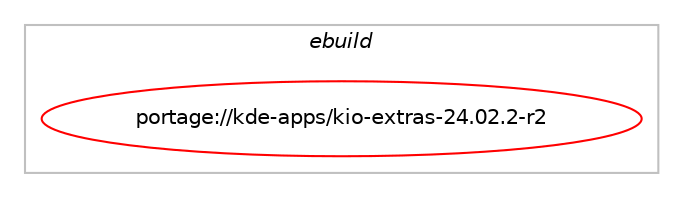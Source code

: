 digraph prolog {

# *************
# Graph options
# *************

newrank=true;
concentrate=true;
compound=true;
graph [rankdir=LR,fontname=Helvetica,fontsize=10,ranksep=1.5];#, ranksep=2.5, nodesep=0.2];
edge  [arrowhead=vee];
node  [fontname=Helvetica,fontsize=10];

# **********
# The ebuild
# **********

subgraph cluster_leftcol {
color=gray;
label=<<i>ebuild</i>>;
id [label="portage://kde-apps/kio-extras-24.02.2-r2", color=red, width=4, href="../kde-apps/kio-extras-24.02.2-r2.svg"];
}

# ****************
# The dependencies
# ****************

subgraph cluster_midcol {
color=gray;
label=<<i>dependencies</i>>;
subgraph cluster_compile {
fillcolor="#eeeeee";
style=filled;
label=<<i>compile</i>>;
# *** BEGIN UNKNOWN DEPENDENCY TYPE (TODO) ***
# id -> equal(use_conditional_group(positive,X,portage://kde-apps/kio-extras-24.02.2-r2,[package_dependency(portage://kde-apps/kio-extras-24.02.2-r2,install,no,x11-libs,libX11,none,[,,],[],[]),package_dependency(portage://kde-apps/kio-extras-24.02.2-r2,install,no,x11-libs,libXcursor,none,[,,],[],[])]))
# *** END UNKNOWN DEPENDENCY TYPE (TODO) ***

# *** BEGIN UNKNOWN DEPENDENCY TYPE (TODO) ***
# id -> equal(use_conditional_group(positive,activities,portage://kde-apps/kio-extras-24.02.2-r2,[package_dependency(portage://kde-apps/kio-extras-24.02.2-r2,install,no,dev-qt,qtsql,greaterequal,[5.15.12,,,5.15.12],[slot(5)],[]),package_dependency(portage://kde-apps/kio-extras-24.02.2-r2,install,no,kde-plasma,plasma-activities,greaterequal,[5.115.0,,,5.115.0],[slot(5)],[]),package_dependency(portage://kde-apps/kio-extras-24.02.2-r2,install,no,kde-plasma,plasma-activities-stats,greaterequal,[5.115.0,,,5.115.0],[slot(5)],[])]))
# *** END UNKNOWN DEPENDENCY TYPE (TODO) ***

# *** BEGIN UNKNOWN DEPENDENCY TYPE (TODO) ***
# id -> equal(use_conditional_group(positive,ios,portage://kde-apps/kio-extras-24.02.2-r2,[package_dependency(portage://kde-apps/kio-extras-24.02.2-r2,install,no,app-pda,libimobiledevice,none,[,,],any_same_slot,[]),package_dependency(portage://kde-apps/kio-extras-24.02.2-r2,install,no,app-pda,libplist,none,[,,],any_same_slot,[])]))
# *** END UNKNOWN DEPENDENCY TYPE (TODO) ***

# *** BEGIN UNKNOWN DEPENDENCY TYPE (TODO) ***
# id -> equal(use_conditional_group(positive,mtp,portage://kde-apps/kio-extras-24.02.2-r2,[package_dependency(portage://kde-apps/kio-extras-24.02.2-r2,install,no,media-libs,libmtp,greaterequal,[1.1.16,,,1.1.16],any_same_slot,[])]))
# *** END UNKNOWN DEPENDENCY TYPE (TODO) ***

# *** BEGIN UNKNOWN DEPENDENCY TYPE (TODO) ***
# id -> equal(use_conditional_group(positive,nfs,portage://kde-apps/kio-extras-24.02.2-r2,[package_dependency(portage://kde-apps/kio-extras-24.02.2-r2,install,no,net-libs,libtirpc,none,[,,],any_same_slot,[])]))
# *** END UNKNOWN DEPENDENCY TYPE (TODO) ***

# *** BEGIN UNKNOWN DEPENDENCY TYPE (TODO) ***
# id -> equal(use_conditional_group(positive,openexr,portage://kde-apps/kio-extras-24.02.2-r2,[package_dependency(portage://kde-apps/kio-extras-24.02.2-r2,install,no,media-libs,openexr,none,[,,],any_same_slot,[])]))
# *** END UNKNOWN DEPENDENCY TYPE (TODO) ***

# *** BEGIN UNKNOWN DEPENDENCY TYPE (TODO) ***
# id -> equal(use_conditional_group(positive,phonon,portage://kde-apps/kio-extras-24.02.2-r2,[package_dependency(portage://kde-apps/kio-extras-24.02.2-r2,install,no,media-libs,phonon,greaterequal,[4.11.0,,,4.11.0],[],[use(enable(qt5),positive)])]))
# *** END UNKNOWN DEPENDENCY TYPE (TODO) ***

# *** BEGIN UNKNOWN DEPENDENCY TYPE (TODO) ***
# id -> equal(use_conditional_group(positive,samba,portage://kde-apps/kio-extras-24.02.2-r2,[package_dependency(portage://kde-apps/kio-extras-24.02.2-r2,install,no,net-fs,samba,none,[,,],[],[use(enable(client),none)]),package_dependency(portage://kde-apps/kio-extras-24.02.2-r2,install,no,net-libs,kdsoap,none,[,,],any_same_slot,[use(enable(qt5),positive)])]))
# *** END UNKNOWN DEPENDENCY TYPE (TODO) ***

# *** BEGIN UNKNOWN DEPENDENCY TYPE (TODO) ***
# id -> equal(use_conditional_group(positive,sftp,portage://kde-apps/kio-extras-24.02.2-r2,[package_dependency(portage://kde-apps/kio-extras-24.02.2-r2,install,no,net-libs,libssh,none,[,,],any_same_slot,[use(enable(sftp),none)])]))
# *** END UNKNOWN DEPENDENCY TYPE (TODO) ***

# *** BEGIN UNKNOWN DEPENDENCY TYPE (TODO) ***
# id -> equal(use_conditional_group(positive,taglib,portage://kde-apps/kio-extras-24.02.2-r2,[package_dependency(portage://kde-apps/kio-extras-24.02.2-r2,install,no,media-libs,taglib,greaterequal,[1.11.1,,,1.11.1],any_same_slot,[])]))
# *** END UNKNOWN DEPENDENCY TYPE (TODO) ***

# *** BEGIN UNKNOWN DEPENDENCY TYPE (TODO) ***
# id -> equal(use_conditional_group(positive,test,portage://kde-apps/kio-extras-24.02.2-r2,[package_dependency(portage://kde-apps/kio-extras-24.02.2-r2,install,no,dev-qt,qttest,none,[,,],[slot(5)],[])]))
# *** END UNKNOWN DEPENDENCY TYPE (TODO) ***

# *** BEGIN UNKNOWN DEPENDENCY TYPE (TODO) ***
# id -> equal(package_dependency(portage://kde-apps/kio-extras-24.02.2-r2,install,no,dev-qt,qtcore,none,[,,],[slot(5)],[]))
# *** END UNKNOWN DEPENDENCY TYPE (TODO) ***

# *** BEGIN UNKNOWN DEPENDENCY TYPE (TODO) ***
# id -> equal(package_dependency(portage://kde-apps/kio-extras-24.02.2-r2,install,no,dev-qt,qtdbus,greaterequal,[5.15.12,,,5.15.12],[slot(5)],[]))
# *** END UNKNOWN DEPENDENCY TYPE (TODO) ***

# *** BEGIN UNKNOWN DEPENDENCY TYPE (TODO) ***
# id -> equal(package_dependency(portage://kde-apps/kio-extras-24.02.2-r2,install,no,dev-qt,qtgui,greaterequal,[5.15.12,,,5.15.12],[slot(5)],[]))
# *** END UNKNOWN DEPENDENCY TYPE (TODO) ***

# *** BEGIN UNKNOWN DEPENDENCY TYPE (TODO) ***
# id -> equal(package_dependency(portage://kde-apps/kio-extras-24.02.2-r2,install,no,dev-qt,qtnetwork,greaterequal,[5.15.12,,,5.15.12],[slot(5)],[]))
# *** END UNKNOWN DEPENDENCY TYPE (TODO) ***

# *** BEGIN UNKNOWN DEPENDENCY TYPE (TODO) ***
# id -> equal(package_dependency(portage://kde-apps/kio-extras-24.02.2-r2,install,no,dev-qt,qtsvg,greaterequal,[5.15.12,,,5.15.12],[slot(5)],[]))
# *** END UNKNOWN DEPENDENCY TYPE (TODO) ***

# *** BEGIN UNKNOWN DEPENDENCY TYPE (TODO) ***
# id -> equal(package_dependency(portage://kde-apps/kio-extras-24.02.2-r2,install,no,dev-qt,qtwidgets,greaterequal,[5.15.12,,,5.15.12],[slot(5)],[]))
# *** END UNKNOWN DEPENDENCY TYPE (TODO) ***

# *** BEGIN UNKNOWN DEPENDENCY TYPE (TODO) ***
# id -> equal(package_dependency(portage://kde-apps/kio-extras-24.02.2-r2,install,no,dev-qt,qtxml,greaterequal,[5.15.12,,,5.15.12],[slot(5)],[]))
# *** END UNKNOWN DEPENDENCY TYPE (TODO) ***

# *** BEGIN UNKNOWN DEPENDENCY TYPE (TODO) ***
# id -> equal(package_dependency(portage://kde-apps/kio-extras-24.02.2-r2,install,no,kde-apps,libkexiv2,none,[,,],[slot(5)],[]))
# *** END UNKNOWN DEPENDENCY TYPE (TODO) ***

# *** BEGIN UNKNOWN DEPENDENCY TYPE (TODO) ***
# id -> equal(package_dependency(portage://kde-apps/kio-extras-24.02.2-r2,install,no,kde-frameworks,karchive,greaterequal,[5.115.0,,,5.115.0],[slot(5)],[]))
# *** END UNKNOWN DEPENDENCY TYPE (TODO) ***

# *** BEGIN UNKNOWN DEPENDENCY TYPE (TODO) ***
# id -> equal(package_dependency(portage://kde-apps/kio-extras-24.02.2-r2,install,no,kde-frameworks,kcodecs,greaterequal,[5.115.0,,,5.115.0],[slot(5)],[]))
# *** END UNKNOWN DEPENDENCY TYPE (TODO) ***

# *** BEGIN UNKNOWN DEPENDENCY TYPE (TODO) ***
# id -> equal(package_dependency(portage://kde-apps/kio-extras-24.02.2-r2,install,no,kde-frameworks,kconfig,greaterequal,[5.115.0,,,5.115.0],[slot(5)],[]))
# *** END UNKNOWN DEPENDENCY TYPE (TODO) ***

# *** BEGIN UNKNOWN DEPENDENCY TYPE (TODO) ***
# id -> equal(package_dependency(portage://kde-apps/kio-extras-24.02.2-r2,install,no,kde-frameworks,kconfigwidgets,greaterequal,[5.115.0,,,5.115.0],[slot(5)],[]))
# *** END UNKNOWN DEPENDENCY TYPE (TODO) ***

# *** BEGIN UNKNOWN DEPENDENCY TYPE (TODO) ***
# id -> equal(package_dependency(portage://kde-apps/kio-extras-24.02.2-r2,install,no,kde-frameworks,kcoreaddons,greaterequal,[5.115.0,,,5.115.0],[slot(5)],[]))
# *** END UNKNOWN DEPENDENCY TYPE (TODO) ***

# *** BEGIN UNKNOWN DEPENDENCY TYPE (TODO) ***
# id -> equal(package_dependency(portage://kde-apps/kio-extras-24.02.2-r2,install,no,kde-frameworks,kdbusaddons,greaterequal,[5.115.0,,,5.115.0],[slot(5)],[]))
# *** END UNKNOWN DEPENDENCY TYPE (TODO) ***

# *** BEGIN UNKNOWN DEPENDENCY TYPE (TODO) ***
# id -> equal(package_dependency(portage://kde-apps/kio-extras-24.02.2-r2,install,no,kde-frameworks,kdnssd,greaterequal,[5.115.0,,,5.115.0],[slot(5)],[]))
# *** END UNKNOWN DEPENDENCY TYPE (TODO) ***

# *** BEGIN UNKNOWN DEPENDENCY TYPE (TODO) ***
# id -> equal(package_dependency(portage://kde-apps/kio-extras-24.02.2-r2,install,no,kde-frameworks,kguiaddons,greaterequal,[5.115.0,,,5.115.0],[slot(5)],[]))
# *** END UNKNOWN DEPENDENCY TYPE (TODO) ***

# *** BEGIN UNKNOWN DEPENDENCY TYPE (TODO) ***
# id -> equal(package_dependency(portage://kde-apps/kio-extras-24.02.2-r2,install,no,kde-frameworks,ki18n,greaterequal,[5.115.0,,,5.115.0],[slot(5)],[]))
# *** END UNKNOWN DEPENDENCY TYPE (TODO) ***

# *** BEGIN UNKNOWN DEPENDENCY TYPE (TODO) ***
# id -> equal(package_dependency(portage://kde-apps/kio-extras-24.02.2-r2,install,no,kde-frameworks,kio,greaterequal,[5.115.0,,,5.115.0],[slot(5)],[]))
# *** END UNKNOWN DEPENDENCY TYPE (TODO) ***

# *** BEGIN UNKNOWN DEPENDENCY TYPE (TODO) ***
# id -> equal(package_dependency(portage://kde-apps/kio-extras-24.02.2-r2,install,no,kde-frameworks,kparts,greaterequal,[5.115.0,,,5.115.0],[slot(5)],[]))
# *** END UNKNOWN DEPENDENCY TYPE (TODO) ***

# *** BEGIN UNKNOWN DEPENDENCY TYPE (TODO) ***
# id -> equal(package_dependency(portage://kde-apps/kio-extras-24.02.2-r2,install,no,kde-frameworks,kservice,greaterequal,[5.115.0,,,5.115.0],[slot(5)],[]))
# *** END UNKNOWN DEPENDENCY TYPE (TODO) ***

# *** BEGIN UNKNOWN DEPENDENCY TYPE (TODO) ***
# id -> equal(package_dependency(portage://kde-apps/kio-extras-24.02.2-r2,install,no,kde-frameworks,kxmlgui,greaterequal,[5.115.0,,,5.115.0],[slot(5)],[]))
# *** END UNKNOWN DEPENDENCY TYPE (TODO) ***

# *** BEGIN UNKNOWN DEPENDENCY TYPE (TODO) ***
# id -> equal(package_dependency(portage://kde-apps/kio-extras-24.02.2-r2,install,no,kde-frameworks,solid,greaterequal,[5.115.0,,,5.115.0],[slot(5)],[]))
# *** END UNKNOWN DEPENDENCY TYPE (TODO) ***

# *** BEGIN UNKNOWN DEPENDENCY TYPE (TODO) ***
# id -> equal(package_dependency(portage://kde-apps/kio-extras-24.02.2-r2,install,no,kde-frameworks,syntax-highlighting,greaterequal,[5.115.0,,,5.115.0],[slot(5)],[]))
# *** END UNKNOWN DEPENDENCY TYPE (TODO) ***

}
subgraph cluster_compileandrun {
fillcolor="#eeeeee";
style=filled;
label=<<i>compile and run</i>>;
}
subgraph cluster_run {
fillcolor="#eeeeee";
style=filled;
label=<<i>run</i>>;
# *** BEGIN UNKNOWN DEPENDENCY TYPE (TODO) ***
# id -> equal(any_of_group([package_dependency(portage://kde-apps/kio-extras-24.02.2-r2,run,no,kde-frameworks,breeze-icons,none,[,,],any_different_slot,[]),package_dependency(portage://kde-apps/kio-extras-24.02.2-r2,run,no,kde-frameworks,oxygen-icons,none,[,,],any_different_slot,[])]))
# *** END UNKNOWN DEPENDENCY TYPE (TODO) ***

# *** BEGIN UNKNOWN DEPENDENCY TYPE (TODO) ***
# id -> equal(use_conditional_group(positive,X,portage://kde-apps/kio-extras-24.02.2-r2,[package_dependency(portage://kde-apps/kio-extras-24.02.2-r2,run,no,x11-libs,libX11,none,[,,],[],[]),package_dependency(portage://kde-apps/kio-extras-24.02.2-r2,run,no,x11-libs,libXcursor,none,[,,],[],[])]))
# *** END UNKNOWN DEPENDENCY TYPE (TODO) ***

# *** BEGIN UNKNOWN DEPENDENCY TYPE (TODO) ***
# id -> equal(use_conditional_group(positive,activities,portage://kde-apps/kio-extras-24.02.2-r2,[package_dependency(portage://kde-apps/kio-extras-24.02.2-r2,run,no,dev-qt,qtsql,greaterequal,[5.15.12,,,5.15.12],[slot(5)],[]),package_dependency(portage://kde-apps/kio-extras-24.02.2-r2,run,no,kde-plasma,plasma-activities,greaterequal,[5.115.0,,,5.115.0],[slot(5)],[]),package_dependency(portage://kde-apps/kio-extras-24.02.2-r2,run,no,kde-plasma,plasma-activities-stats,greaterequal,[5.115.0,,,5.115.0],[slot(5)],[])]))
# *** END UNKNOWN DEPENDENCY TYPE (TODO) ***

# *** BEGIN UNKNOWN DEPENDENCY TYPE (TODO) ***
# id -> equal(use_conditional_group(positive,ios,portage://kde-apps/kio-extras-24.02.2-r2,[package_dependency(portage://kde-apps/kio-extras-24.02.2-r2,run,no,app-pda,libimobiledevice,none,[,,],any_same_slot,[]),package_dependency(portage://kde-apps/kio-extras-24.02.2-r2,run,no,app-pda,libplist,none,[,,],any_same_slot,[])]))
# *** END UNKNOWN DEPENDENCY TYPE (TODO) ***

# *** BEGIN UNKNOWN DEPENDENCY TYPE (TODO) ***
# id -> equal(use_conditional_group(positive,kf6compat,portage://kde-apps/kio-extras-24.02.2-r2,[package_dependency(portage://kde-apps/kio-extras-24.02.2-r2,run,no,kde-apps,kio-extras,none,[,,],[slot(6)],[])]))
# *** END UNKNOWN DEPENDENCY TYPE (TODO) ***

# *** BEGIN UNKNOWN DEPENDENCY TYPE (TODO) ***
# id -> equal(use_conditional_group(positive,mtp,portage://kde-apps/kio-extras-24.02.2-r2,[package_dependency(portage://kde-apps/kio-extras-24.02.2-r2,run,no,media-libs,libmtp,greaterequal,[1.1.16,,,1.1.16],any_same_slot,[])]))
# *** END UNKNOWN DEPENDENCY TYPE (TODO) ***

# *** BEGIN UNKNOWN DEPENDENCY TYPE (TODO) ***
# id -> equal(use_conditional_group(positive,nfs,portage://kde-apps/kio-extras-24.02.2-r2,[package_dependency(portage://kde-apps/kio-extras-24.02.2-r2,run,no,net-libs,libtirpc,none,[,,],any_same_slot,[])]))
# *** END UNKNOWN DEPENDENCY TYPE (TODO) ***

# *** BEGIN UNKNOWN DEPENDENCY TYPE (TODO) ***
# id -> equal(use_conditional_group(positive,openexr,portage://kde-apps/kio-extras-24.02.2-r2,[package_dependency(portage://kde-apps/kio-extras-24.02.2-r2,run,no,media-libs,openexr,none,[,,],any_same_slot,[])]))
# *** END UNKNOWN DEPENDENCY TYPE (TODO) ***

# *** BEGIN UNKNOWN DEPENDENCY TYPE (TODO) ***
# id -> equal(use_conditional_group(positive,phonon,portage://kde-apps/kio-extras-24.02.2-r2,[package_dependency(portage://kde-apps/kio-extras-24.02.2-r2,run,no,media-libs,phonon,greaterequal,[4.11.0,,,4.11.0],[],[use(enable(qt5),positive)])]))
# *** END UNKNOWN DEPENDENCY TYPE (TODO) ***

# *** BEGIN UNKNOWN DEPENDENCY TYPE (TODO) ***
# id -> equal(use_conditional_group(positive,samba,portage://kde-apps/kio-extras-24.02.2-r2,[package_dependency(portage://kde-apps/kio-extras-24.02.2-r2,run,no,net-fs,samba,none,[,,],[],[use(enable(client),none)]),package_dependency(portage://kde-apps/kio-extras-24.02.2-r2,run,no,net-libs,kdsoap,none,[,,],any_same_slot,[use(enable(qt5),positive)])]))
# *** END UNKNOWN DEPENDENCY TYPE (TODO) ***

# *** BEGIN UNKNOWN DEPENDENCY TYPE (TODO) ***
# id -> equal(use_conditional_group(positive,sftp,portage://kde-apps/kio-extras-24.02.2-r2,[package_dependency(portage://kde-apps/kio-extras-24.02.2-r2,run,no,net-libs,libssh,none,[,,],any_same_slot,[use(enable(sftp),none)])]))
# *** END UNKNOWN DEPENDENCY TYPE (TODO) ***

# *** BEGIN UNKNOWN DEPENDENCY TYPE (TODO) ***
# id -> equal(use_conditional_group(positive,taglib,portage://kde-apps/kio-extras-24.02.2-r2,[package_dependency(portage://kde-apps/kio-extras-24.02.2-r2,run,no,media-libs,taglib,greaterequal,[1.11.1,,,1.11.1],any_same_slot,[])]))
# *** END UNKNOWN DEPENDENCY TYPE (TODO) ***

# *** BEGIN UNKNOWN DEPENDENCY TYPE (TODO) ***
# id -> equal(package_dependency(portage://kde-apps/kio-extras-24.02.2-r2,run,no,dev-qt,qtcore,none,[,,],[slot(5)],[]))
# *** END UNKNOWN DEPENDENCY TYPE (TODO) ***

# *** BEGIN UNKNOWN DEPENDENCY TYPE (TODO) ***
# id -> equal(package_dependency(portage://kde-apps/kio-extras-24.02.2-r2,run,no,dev-qt,qtdbus,greaterequal,[5.15.12,,,5.15.12],[slot(5)],[]))
# *** END UNKNOWN DEPENDENCY TYPE (TODO) ***

# *** BEGIN UNKNOWN DEPENDENCY TYPE (TODO) ***
# id -> equal(package_dependency(portage://kde-apps/kio-extras-24.02.2-r2,run,no,dev-qt,qtgui,greaterequal,[5.15.12,,,5.15.12],[slot(5)],[]))
# *** END UNKNOWN DEPENDENCY TYPE (TODO) ***

# *** BEGIN UNKNOWN DEPENDENCY TYPE (TODO) ***
# id -> equal(package_dependency(portage://kde-apps/kio-extras-24.02.2-r2,run,no,dev-qt,qtnetwork,greaterequal,[5.15.12,,,5.15.12],[slot(5)],[]))
# *** END UNKNOWN DEPENDENCY TYPE (TODO) ***

# *** BEGIN UNKNOWN DEPENDENCY TYPE (TODO) ***
# id -> equal(package_dependency(portage://kde-apps/kio-extras-24.02.2-r2,run,no,dev-qt,qtsvg,greaterequal,[5.15.12,,,5.15.12],[slot(5)],[]))
# *** END UNKNOWN DEPENDENCY TYPE (TODO) ***

# *** BEGIN UNKNOWN DEPENDENCY TYPE (TODO) ***
# id -> equal(package_dependency(portage://kde-apps/kio-extras-24.02.2-r2,run,no,dev-qt,qtwidgets,greaterequal,[5.15.12,,,5.15.12],[slot(5)],[]))
# *** END UNKNOWN DEPENDENCY TYPE (TODO) ***

# *** BEGIN UNKNOWN DEPENDENCY TYPE (TODO) ***
# id -> equal(package_dependency(portage://kde-apps/kio-extras-24.02.2-r2,run,no,dev-qt,qtxml,greaterequal,[5.15.12,,,5.15.12],[slot(5)],[]))
# *** END UNKNOWN DEPENDENCY TYPE (TODO) ***

# *** BEGIN UNKNOWN DEPENDENCY TYPE (TODO) ***
# id -> equal(package_dependency(portage://kde-apps/kio-extras-24.02.2-r2,run,no,kde-apps,libkexiv2,none,[,,],[slot(5)],[]))
# *** END UNKNOWN DEPENDENCY TYPE (TODO) ***

# *** BEGIN UNKNOWN DEPENDENCY TYPE (TODO) ***
# id -> equal(package_dependency(portage://kde-apps/kio-extras-24.02.2-r2,run,no,kde-frameworks,karchive,greaterequal,[5.115.0,,,5.115.0],[slot(5)],[]))
# *** END UNKNOWN DEPENDENCY TYPE (TODO) ***

# *** BEGIN UNKNOWN DEPENDENCY TYPE (TODO) ***
# id -> equal(package_dependency(portage://kde-apps/kio-extras-24.02.2-r2,run,no,kde-frameworks,kcodecs,greaterequal,[5.115.0,,,5.115.0],[slot(5)],[]))
# *** END UNKNOWN DEPENDENCY TYPE (TODO) ***

# *** BEGIN UNKNOWN DEPENDENCY TYPE (TODO) ***
# id -> equal(package_dependency(portage://kde-apps/kio-extras-24.02.2-r2,run,no,kde-frameworks,kconfig,greaterequal,[5.115.0,,,5.115.0],[slot(5)],[]))
# *** END UNKNOWN DEPENDENCY TYPE (TODO) ***

# *** BEGIN UNKNOWN DEPENDENCY TYPE (TODO) ***
# id -> equal(package_dependency(portage://kde-apps/kio-extras-24.02.2-r2,run,no,kde-frameworks,kconfigwidgets,greaterequal,[5.115.0,,,5.115.0],[slot(5)],[]))
# *** END UNKNOWN DEPENDENCY TYPE (TODO) ***

# *** BEGIN UNKNOWN DEPENDENCY TYPE (TODO) ***
# id -> equal(package_dependency(portage://kde-apps/kio-extras-24.02.2-r2,run,no,kde-frameworks,kcoreaddons,greaterequal,[5.115.0,,,5.115.0],[slot(5)],[]))
# *** END UNKNOWN DEPENDENCY TYPE (TODO) ***

# *** BEGIN UNKNOWN DEPENDENCY TYPE (TODO) ***
# id -> equal(package_dependency(portage://kde-apps/kio-extras-24.02.2-r2,run,no,kde-frameworks,kdbusaddons,greaterequal,[5.115.0,,,5.115.0],[slot(5)],[]))
# *** END UNKNOWN DEPENDENCY TYPE (TODO) ***

# *** BEGIN UNKNOWN DEPENDENCY TYPE (TODO) ***
# id -> equal(package_dependency(portage://kde-apps/kio-extras-24.02.2-r2,run,no,kde-frameworks,kded,greaterequal,[5.115.0,,,5.115.0],[slot(5)],[]))
# *** END UNKNOWN DEPENDENCY TYPE (TODO) ***

# *** BEGIN UNKNOWN DEPENDENCY TYPE (TODO) ***
# id -> equal(package_dependency(portage://kde-apps/kio-extras-24.02.2-r2,run,no,kde-frameworks,kdnssd,greaterequal,[5.115.0,,,5.115.0],[slot(5)],[]))
# *** END UNKNOWN DEPENDENCY TYPE (TODO) ***

# *** BEGIN UNKNOWN DEPENDENCY TYPE (TODO) ***
# id -> equal(package_dependency(portage://kde-apps/kio-extras-24.02.2-r2,run,no,kde-frameworks,kf-env,greaterequal,[4,,,4],[],[]))
# *** END UNKNOWN DEPENDENCY TYPE (TODO) ***

# *** BEGIN UNKNOWN DEPENDENCY TYPE (TODO) ***
# id -> equal(package_dependency(portage://kde-apps/kio-extras-24.02.2-r2,run,no,kde-frameworks,kguiaddons,greaterequal,[5.115.0,,,5.115.0],[slot(5)],[]))
# *** END UNKNOWN DEPENDENCY TYPE (TODO) ***

# *** BEGIN UNKNOWN DEPENDENCY TYPE (TODO) ***
# id -> equal(package_dependency(portage://kde-apps/kio-extras-24.02.2-r2,run,no,kde-frameworks,ki18n,greaterequal,[5.115.0,,,5.115.0],[slot(5)],[]))
# *** END UNKNOWN DEPENDENCY TYPE (TODO) ***

# *** BEGIN UNKNOWN DEPENDENCY TYPE (TODO) ***
# id -> equal(package_dependency(portage://kde-apps/kio-extras-24.02.2-r2,run,no,kde-frameworks,kio,greaterequal,[5.115.0,,,5.115.0],[slot(5)],[]))
# *** END UNKNOWN DEPENDENCY TYPE (TODO) ***

# *** BEGIN UNKNOWN DEPENDENCY TYPE (TODO) ***
# id -> equal(package_dependency(portage://kde-apps/kio-extras-24.02.2-r2,run,no,kde-frameworks,kparts,greaterequal,[5.115.0,,,5.115.0],[slot(5)],[]))
# *** END UNKNOWN DEPENDENCY TYPE (TODO) ***

# *** BEGIN UNKNOWN DEPENDENCY TYPE (TODO) ***
# id -> equal(package_dependency(portage://kde-apps/kio-extras-24.02.2-r2,run,no,kde-frameworks,kservice,greaterequal,[5.115.0,,,5.115.0],[slot(5)],[]))
# *** END UNKNOWN DEPENDENCY TYPE (TODO) ***

# *** BEGIN UNKNOWN DEPENDENCY TYPE (TODO) ***
# id -> equal(package_dependency(portage://kde-apps/kio-extras-24.02.2-r2,run,no,kde-frameworks,kxmlgui,greaterequal,[5.115.0,,,5.115.0],[slot(5)],[]))
# *** END UNKNOWN DEPENDENCY TYPE (TODO) ***

# *** BEGIN UNKNOWN DEPENDENCY TYPE (TODO) ***
# id -> equal(package_dependency(portage://kde-apps/kio-extras-24.02.2-r2,run,no,kde-frameworks,solid,greaterequal,[5.115.0,,,5.115.0],[slot(5)],[]))
# *** END UNKNOWN DEPENDENCY TYPE (TODO) ***

# *** BEGIN UNKNOWN DEPENDENCY TYPE (TODO) ***
# id -> equal(package_dependency(portage://kde-apps/kio-extras-24.02.2-r2,run,no,kde-frameworks,syntax-highlighting,greaterequal,[5.115.0,,,5.115.0],[slot(5)],[]))
# *** END UNKNOWN DEPENDENCY TYPE (TODO) ***

# *** BEGIN UNKNOWN DEPENDENCY TYPE (TODO) ***
# id -> equal(package_dependency(portage://kde-apps/kio-extras-24.02.2-r2,run,weak,kde-apps,kio-extras-kf5,none,[,,],[slot(5)],[]))
# *** END UNKNOWN DEPENDENCY TYPE (TODO) ***

}
}

# **************
# The candidates
# **************

subgraph cluster_choices {
rank=same;
color=gray;
label=<<i>candidates</i>>;

}

}
